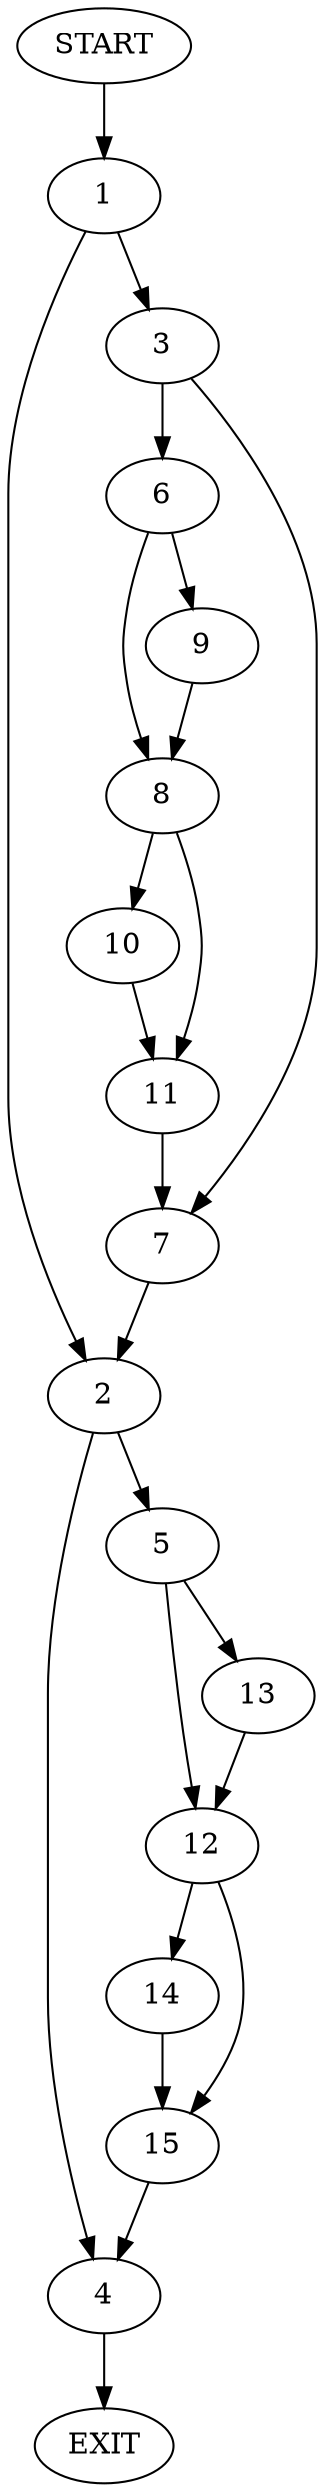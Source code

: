 digraph {
0 [label="START"]
16 [label="EXIT"]
0 -> 1
1 -> 2
1 -> 3
2 -> 4
2 -> 5
3 -> 6
3 -> 7
7 -> 2
6 -> 8
6 -> 9
8 -> 10
8 -> 11
9 -> 8
10 -> 11
11 -> 7
5 -> 12
5 -> 13
4 -> 16
12 -> 14
12 -> 15
13 -> 12
15 -> 4
14 -> 15
}
